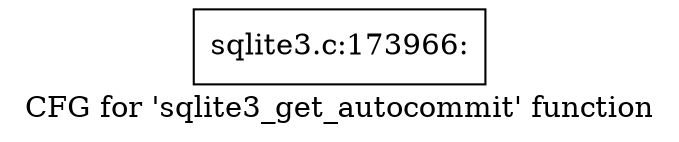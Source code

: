digraph "CFG for 'sqlite3_get_autocommit' function" {
	label="CFG for 'sqlite3_get_autocommit' function";

	Node0x55c0f6aad730 [shape=record,label="{sqlite3.c:173966:}"];
}
